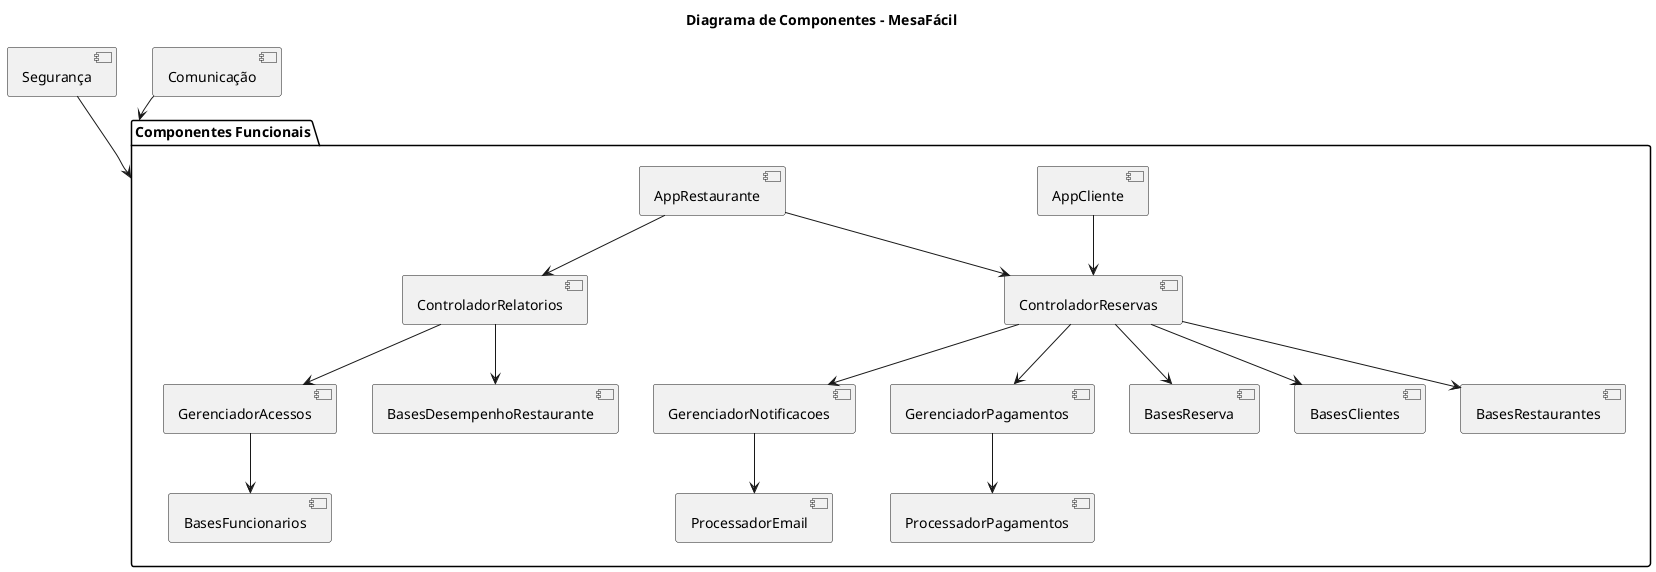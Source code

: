 @startuml

    title Diagrama de Componentes - MesaFácil

    ' == DECLARAÇÃO DOS COMPONENTES ==

    package "Componentes Funcionais" as ComFum{
        ' // Camada de de interface
        [AppCliente]                 as AppCli
        [AppRestaurante]             as AppRes

       ' // Camada do controlador
        [ControladorRelatorios]      as CntrlRela
        [ControladorReservas]        as CntrlRsrv

        ' // Camada do Gerenciador
        [GerenciadorAcessos]         as GerAcss
        [GerenciadorNotificacoes]    as GerNot
        [GerenciadorPagamentos]      as GerPag

        ' // Camada de processador de pagamentos
        [ProcessadorPagamentos]      as PrcPag

        ' // Camada de processador de emails
        [ProcessadorEmail]           as PrcEmail

        ' // Camada de Base de dados
        [BasesReserva]               as RsrvDB
        [BasesClientes]              as CliDB
        [BasesRestaurantes]          as ResDB
        [BasesFuncionarios]          as FuncDB
        [BasesDesempenhoRestaurante] as DesResDB
    }
    
    ' // Camada de MiddleWare
    [Segurança]                  as Seg
    [Comunicação]                as Com
    
    ' == INTERAÇÕES ==

    AppCli --> CntrlRsrv

    AppRes --> CntrlRsrv
    AppRes --> CntrlRela

    CntrlRsrv --> GerPag
    CntrlRsrv --> GerNot
    CntrlRsrv --> CliDB
    CntrlRsrv --> ResDB
    CntrlRsrv --> RsrvDB

    CntrlRela --> GerAcss
    CntrlRela --> DesResDB

    GerPag --> PrcPag    

    GerAcss --> FuncDB

    GerNot --> PrcEmail

    Seg --> ComFum
    Com --> ComFum

@enduml
